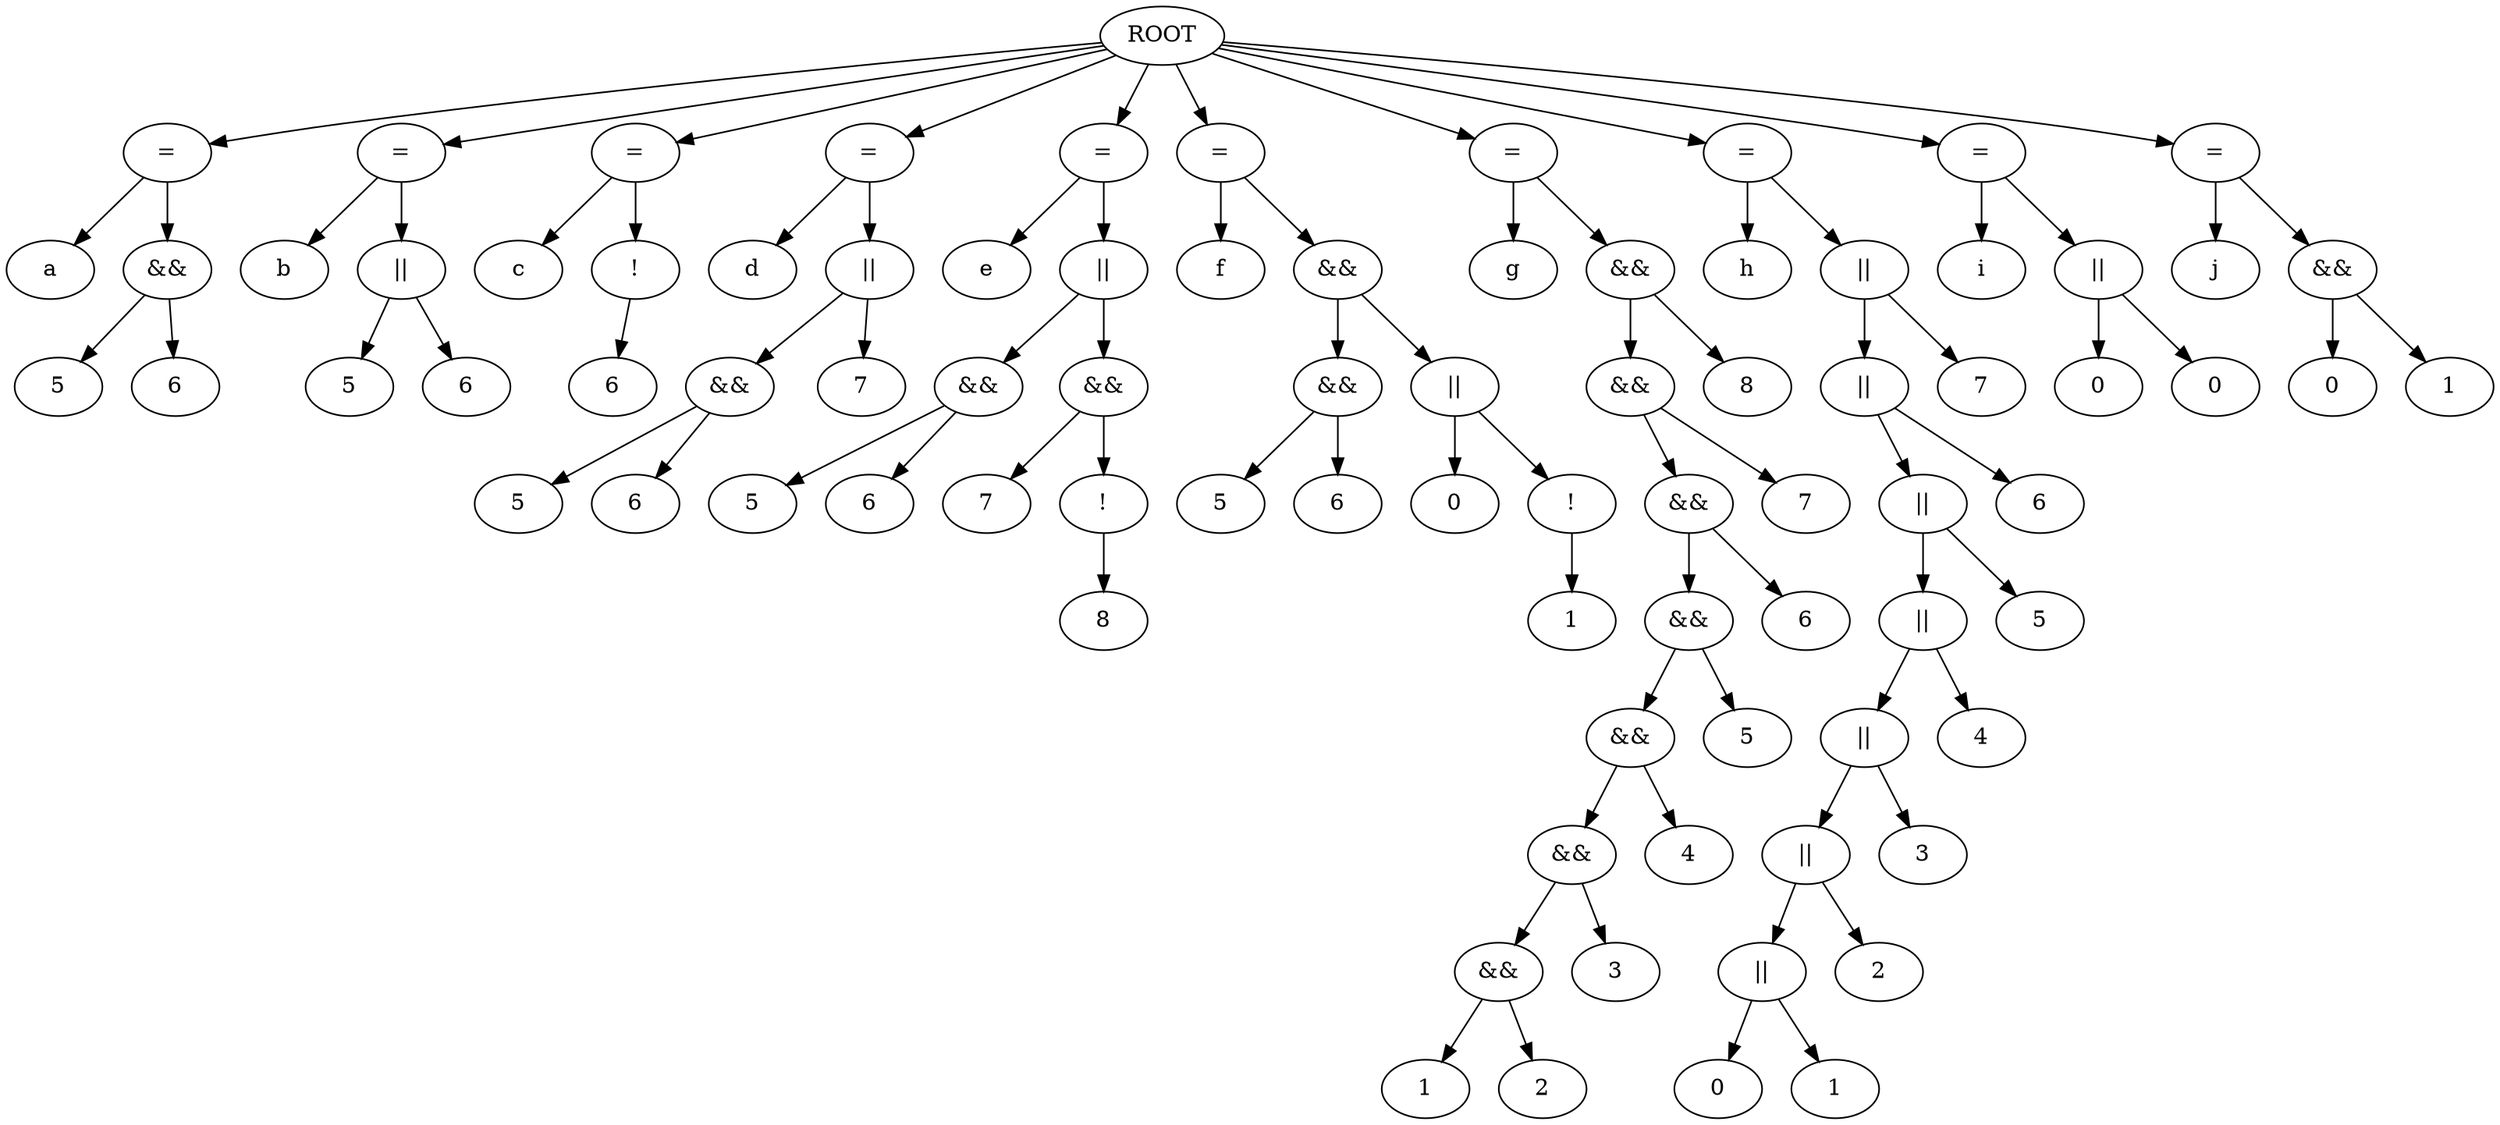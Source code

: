 strict digraph G{
l11[label = "="]
l111[label = "="]
l1111[label = "="]
l11111[label = "="]
l111111[label = "="]
l1111111[label = "="]
l11111111[label = "="]
l111111111[label = "="]
l1111111111[label = "="]
l11111111111[label = "="]
"ROOT"->"l11"
l1111111111131[label = "a"]
l11111111111311[label = "&&"]
"l11"->l1111111111131
"l11"->"l11111111111311"
l11111111111311331[label = "5"]
l111111111113113311[label = "6"]
"l11111111111311"->l11111111111311331
"l11111111111311"->l111111111113113311
"ROOT"->"l111"
l11111111111331[label = "b"]
l111111111113311[label = "||"]
"l111"->l11111111111331
"l111"->"l111111111113311"
l111111111113311331[label = "5"]
l1111111111133113311[label = "6"]
"l111111111113311"->l111111111113311331
"l111111111113311"->l1111111111133113311
"ROOT"->"l1111"
l111111111113331[label = "c"]
l1111111111133311[label = "!"]
"l1111"->l111111111113331
"l1111"->"l1111111111133311"
l1111111111133311331[label = "6"]
"l1111111111133311"->l1111111111133311331
"ROOT"->"l11111"
l1111111111133331[label = "d"]
l11111111111333311[label = "||"]
"l11111"->l1111111111133331
"l11111"->"l11111111111333311"
l11111111111333311331[label = "&&"]
l111111111113333113311[label = "7"]
"l11111111111333311"->"l11111111111333311331"
l11111111111333311331131[label = "5"]
l111111111113333113311311[label = "6"]
"l11111111111333311331"->l11111111111333311331131
"l11111111111333311331"->l111111111113333113311311
"l11111111111333311"->l111111111113333113311
"ROOT"->"l111111"
l11111111111333331[label = "e"]
l111111111113333311[label = "||"]
"l111111"->l11111111111333331
"l111111"->"l111111111113333311"
l111111111113333311331[label = "&&"]
l1111111111133333113311[label = "&&"]
"l111111111113333311"->"l111111111113333311331"
l111111111113333311331131[label = "5"]
l1111111111133333113311311[label = "6"]
"l111111111113333311331"->l111111111113333311331131
"l111111111113333311331"->l1111111111133333113311311
"l111111111113333311"->"l1111111111133333113311"
l1111111111133333113311331[label = "7"]
l11111111111333331133113311[label = "!"]
"l1111111111133333113311"->l1111111111133333113311331
"l1111111111133333113311"->"l11111111111333331133113311"
l11111111111333331133113311331[label = "8"]
"l11111111111333331133113311"->l11111111111333331133113311331
"ROOT"->"l1111111"
l111111111113333331[label = "f"]
l1111111111133333311[label = "&&"]
"l1111111"->l111111111113333331
"l1111111"->"l1111111111133333311"
l1111111111133333311331[label = "&&"]
l11111111111333333113311[label = "||"]
"l1111111111133333311"->"l1111111111133333311331"
l1111111111133333311331131[label = "5"]
l11111111111333333113311311[label = "6"]
"l1111111111133333311331"->l1111111111133333311331131
"l1111111111133333311331"->l11111111111333333113311311
"l1111111111133333311"->"l11111111111333333113311"
l11111111111333333113311331[label = "0"]
l111111111113333331133113311[label = "!"]
"l11111111111333333113311"->l11111111111333333113311331
"l11111111111333333113311"->"l111111111113333331133113311"
l111111111113333331133113311331[label = "1"]
"l111111111113333331133113311"->l111111111113333331133113311331
"ROOT"->"l11111111"
l1111111111133333331[label = "g"]
l11111111111333333311[label = "&&"]
"l11111111"->l1111111111133333331
"l11111111"->"l11111111111333333311"
l11111111111333333311331[label = "&&"]
l111111111113333333113311[label = "8"]
"l11111111111333333311"->"l11111111111333333311331"
l11111111111333333311331131[label = "&&"]
l111111111113333333113311311[label = "7"]
"l11111111111333333311331"->"l11111111111333333311331131"
l11111111111333333311331131131[label = "&&"]
l111111111113333333113311311311[label = "6"]
"l11111111111333333311331131"->"l11111111111333333311331131131"
l11111111111333333311331131131131[label = "&&"]
l111111111113333333113311311311311[label = "5"]
"l11111111111333333311331131131"->"l11111111111333333311331131131131"
l11111111111333333311331131131131131[label = "&&"]
l111111111113333333113311311311311311[label = "4"]
"l11111111111333333311331131131131"->"l11111111111333333311331131131131131"
l11111111111333333311331131131131131131[label = "&&"]
l111111111113333333113311311311311311311[label = "3"]
"l11111111111333333311331131131131131"->"l11111111111333333311331131131131131131"
l11111111111333333311331131131131131131131[label = "1"]
l111111111113333333113311311311311311311311[label = "2"]
"l11111111111333333311331131131131131131"->l11111111111333333311331131131131131131131
"l11111111111333333311331131131131131131"->l111111111113333333113311311311311311311311
"l11111111111333333311331131131131131"->l111111111113333333113311311311311311311
"l11111111111333333311331131131131"->l111111111113333333113311311311311311
"l11111111111333333311331131131"->l111111111113333333113311311311311
"l11111111111333333311331131"->l111111111113333333113311311311
"l11111111111333333311331"->l111111111113333333113311311
"l11111111111333333311"->l111111111113333333113311
"ROOT"->"l111111111"
l11111111111333333331[label = "h"]
l111111111113333333311[label = "||"]
"l111111111"->l11111111111333333331
"l111111111"->"l111111111113333333311"
l111111111113333333311331[label = "||"]
l1111111111133333333113311[label = "7"]
"l111111111113333333311"->"l111111111113333333311331"
l111111111113333333311331131[label = "||"]
l1111111111133333333113311311[label = "6"]
"l111111111113333333311331"->"l111111111113333333311331131"
l111111111113333333311331131131[label = "||"]
l1111111111133333333113311311311[label = "5"]
"l111111111113333333311331131"->"l111111111113333333311331131131"
l111111111113333333311331131131131[label = "||"]
l1111111111133333333113311311311311[label = "4"]
"l111111111113333333311331131131"->"l111111111113333333311331131131131"
l111111111113333333311331131131131131[label = "||"]
l1111111111133333333113311311311311311[label = "3"]
"l111111111113333333311331131131131"->"l111111111113333333311331131131131131"
l111111111113333333311331131131131131131[label = "||"]
l1111111111133333333113311311311311311311[label = "2"]
"l111111111113333333311331131131131131"->"l111111111113333333311331131131131131131"
l111111111113333333311331131131131131131131[label = "0"]
l1111111111133333333113311311311311311311311[label = "1"]
"l111111111113333333311331131131131131131"->l111111111113333333311331131131131131131131
"l111111111113333333311331131131131131131"->l1111111111133333333113311311311311311311311
"l111111111113333333311331131131131131"->l1111111111133333333113311311311311311311
"l111111111113333333311331131131131"->l1111111111133333333113311311311311311
"l111111111113333333311331131131"->l1111111111133333333113311311311311
"l111111111113333333311331131"->l1111111111133333333113311311311
"l111111111113333333311331"->l1111111111133333333113311311
"l111111111113333333311"->l1111111111133333333113311
"ROOT"->"l1111111111"
l111111111113333333331[label = "i"]
l1111111111133333333311[label = "||"]
"l1111111111"->l111111111113333333331
"l1111111111"->"l1111111111133333333311"
l1111111111133333333311331[label = "0"]
l11111111111333333333113311[label = "0"]
"l1111111111133333333311"->l1111111111133333333311331
"l1111111111133333333311"->l11111111111333333333113311
"ROOT"->"l11111111111"
l1111111111133333333331[label = "j"]
l11111111111333333333311[label = "&&"]
"l11111111111"->l1111111111133333333331
"l11111111111"->"l11111111111333333333311"
l11111111111333333333311331[label = "0"]
l111111111113333333333113311[label = "1"]
"l11111111111333333333311"->l11111111111333333333311331
"l11111111111333333333311"->l111111111113333333333113311
}

